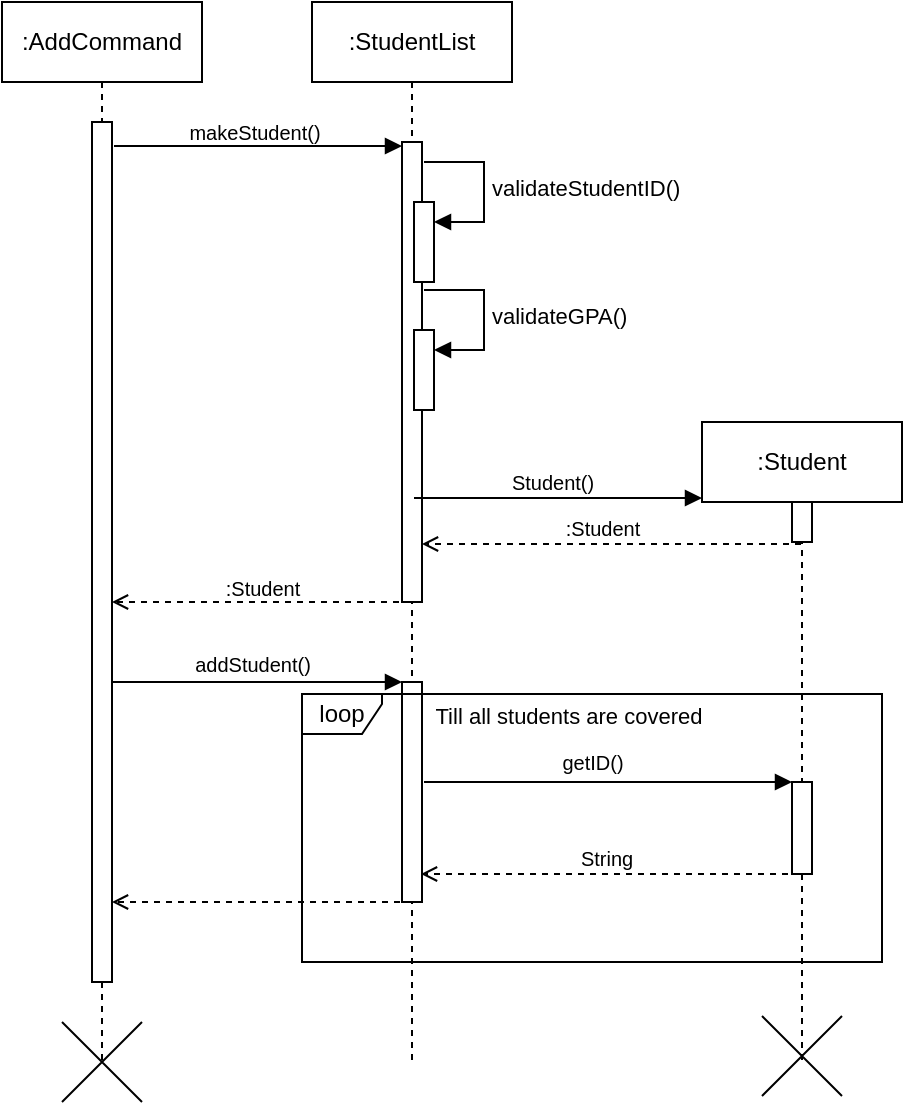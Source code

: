 <mxfile version="24.8.3">
  <diagram name="Page-1" id="QswwUnQngrrrR41rvFHV">
    <mxGraphModel dx="1434" dy="738" grid="1" gridSize="10" guides="1" tooltips="1" connect="1" arrows="1" fold="1" page="1" pageScale="1" pageWidth="850" pageHeight="1100" math="0" shadow="0">
      <root>
        <mxCell id="0" />
        <mxCell id="1" parent="0" />
        <mxCell id="MGqxOQjQ2G1yOWloJfBR-12" value=":AddCommand" style="shape=umlLifeline;perimeter=lifelinePerimeter;whiteSpace=wrap;html=1;container=1;dropTarget=0;collapsible=0;recursiveResize=0;outlineConnect=0;portConstraint=eastwest;newEdgeStyle={&quot;edgeStyle&quot;:&quot;elbowEdgeStyle&quot;,&quot;elbow&quot;:&quot;vertical&quot;,&quot;curved&quot;:0,&quot;rounded&quot;:0};" parent="1" vertex="1">
          <mxGeometry x="170" y="40" width="100" height="530" as="geometry" />
        </mxCell>
        <mxCell id="MGqxOQjQ2G1yOWloJfBR-18" value="" style="html=1;points=[[0,0,0,0,5],[0,1,0,0,-5],[1,0,0,0,5],[1,1,0,0,-5]];perimeter=orthogonalPerimeter;outlineConnect=0;targetShapes=umlLifeline;portConstraint=eastwest;newEdgeStyle={&quot;curved&quot;:0,&quot;rounded&quot;:0};" parent="MGqxOQjQ2G1yOWloJfBR-12" vertex="1">
          <mxGeometry x="45" y="60" width="10" height="430" as="geometry" />
        </mxCell>
        <mxCell id="MGqxOQjQ2G1yOWloJfBR-14" value=":Student" style="shape=umlLifeline;perimeter=lifelinePerimeter;whiteSpace=wrap;html=1;container=1;dropTarget=0;collapsible=0;recursiveResize=0;outlineConnect=0;portConstraint=eastwest;newEdgeStyle={&quot;edgeStyle&quot;:&quot;elbowEdgeStyle&quot;,&quot;elbow&quot;:&quot;vertical&quot;,&quot;curved&quot;:0,&quot;rounded&quot;:0};" parent="1" vertex="1">
          <mxGeometry x="520" y="250" width="100" height="320" as="geometry" />
        </mxCell>
        <mxCell id="MGqxOQjQ2G1yOWloJfBR-29" value="" style="html=1;points=[[0,0,0,0,5],[0,1,0,0,-5],[1,0,0,0,5],[1,1,0,0,-5]];perimeter=orthogonalPerimeter;outlineConnect=0;targetShapes=umlLifeline;portConstraint=eastwest;newEdgeStyle={&quot;curved&quot;:0,&quot;rounded&quot;:0};" parent="MGqxOQjQ2G1yOWloJfBR-14" vertex="1">
          <mxGeometry x="45" y="40" width="10" height="20" as="geometry" />
        </mxCell>
        <mxCell id="MGqxOQjQ2G1yOWloJfBR-51" value="" style="shape=umlDestroy;dashed=0;targetShapes=umlLifeline;" parent="MGqxOQjQ2G1yOWloJfBR-14" vertex="1">
          <mxGeometry x="30" y="297" width="40" height="40" as="geometry" />
        </mxCell>
        <mxCell id="MGqxOQjQ2G1yOWloJfBR-16" value=":StudentList" style="shape=umlLifeline;perimeter=lifelinePerimeter;whiteSpace=wrap;html=1;container=1;dropTarget=0;collapsible=0;recursiveResize=0;outlineConnect=0;portConstraint=eastwest;newEdgeStyle={&quot;edgeStyle&quot;:&quot;elbowEdgeStyle&quot;,&quot;elbow&quot;:&quot;vertical&quot;,&quot;curved&quot;:0,&quot;rounded&quot;:0};" parent="1" vertex="1">
          <mxGeometry x="325" y="40" width="100" height="530" as="geometry" />
        </mxCell>
        <mxCell id="MGqxOQjQ2G1yOWloJfBR-17" value="" style="html=1;points=[[0,0,0,0,5],[0,1,0,0,-5],[1,0,0,0,5],[1,1,0,0,-5]];perimeter=orthogonalPerimeter;outlineConnect=0;targetShapes=umlLifeline;portConstraint=eastwest;newEdgeStyle={&quot;curved&quot;:0,&quot;rounded&quot;:0};" parent="MGqxOQjQ2G1yOWloJfBR-16" vertex="1">
          <mxGeometry x="45" y="70" width="10" height="230" as="geometry" />
        </mxCell>
        <mxCell id="MGqxOQjQ2G1yOWloJfBR-53" value="" style="html=1;points=[[0,0,0,0,5],[0,1,0,0,-5],[1,0,0,0,5],[1,1,0,0,-5]];perimeter=orthogonalPerimeter;outlineConnect=0;targetShapes=umlLifeline;portConstraint=eastwest;newEdgeStyle={&quot;curved&quot;:0,&quot;rounded&quot;:0};" parent="MGqxOQjQ2G1yOWloJfBR-16" vertex="1">
          <mxGeometry x="51" y="100" width="10" height="40" as="geometry" />
        </mxCell>
        <mxCell id="MGqxOQjQ2G1yOWloJfBR-54" value="validateStudentID()" style="html=1;align=left;spacingLeft=2;endArrow=block;rounded=0;edgeStyle=orthogonalEdgeStyle;curved=0;rounded=0;" parent="MGqxOQjQ2G1yOWloJfBR-16" target="MGqxOQjQ2G1yOWloJfBR-53" edge="1">
          <mxGeometry relative="1" as="geometry">
            <mxPoint x="56" y="80" as="sourcePoint" />
            <Array as="points">
              <mxPoint x="86" y="110" />
            </Array>
          </mxGeometry>
        </mxCell>
        <mxCell id="MGqxOQjQ2G1yOWloJfBR-19" value="" style="html=1;verticalAlign=bottom;labelBackgroundColor=none;endArrow=block;endFill=1;rounded=0;" parent="1" edge="1">
          <mxGeometry width="160" relative="1" as="geometry">
            <mxPoint x="226" y="112" as="sourcePoint" />
            <mxPoint x="370.0" y="112" as="targetPoint" />
            <Array as="points">
              <mxPoint x="280" y="112" />
            </Array>
          </mxGeometry>
        </mxCell>
        <mxCell id="MGqxOQjQ2G1yOWloJfBR-23" value="&lt;font style=&quot;font-size: 10px;&quot;&gt;makeStudent()&lt;/font&gt;" style="text;html=1;align=center;verticalAlign=middle;resizable=0;points=[];autosize=1;strokeColor=none;fillColor=none;" parent="1" vertex="1">
          <mxGeometry x="251" y="90" width="90" height="30" as="geometry" />
        </mxCell>
        <mxCell id="MGqxOQjQ2G1yOWloJfBR-30" value="&lt;font style=&quot;font-size: 10px;&quot;&gt;Student()&lt;/font&gt;" style="text;html=1;align=center;verticalAlign=middle;resizable=0;points=[];autosize=1;strokeColor=none;fillColor=none;" parent="1" vertex="1">
          <mxGeometry x="415" y="265" width="60" height="30" as="geometry" />
        </mxCell>
        <mxCell id="MGqxOQjQ2G1yOWloJfBR-31" value="" style="html=1;verticalAlign=bottom;labelBackgroundColor=none;endArrow=open;endFill=0;dashed=1;rounded=0;" parent="1" edge="1">
          <mxGeometry width="160" relative="1" as="geometry">
            <mxPoint x="569.5" y="311" as="sourcePoint" />
            <mxPoint x="380" y="311" as="targetPoint" />
            <Array as="points">
              <mxPoint x="430" y="311" />
            </Array>
          </mxGeometry>
        </mxCell>
        <mxCell id="MGqxOQjQ2G1yOWloJfBR-33" value="&lt;font style=&quot;font-size: 10px;&quot;&gt;:Student&lt;/font&gt;" style="text;html=1;align=center;verticalAlign=middle;resizable=0;points=[];autosize=1;strokeColor=none;fillColor=none;" parent="1" vertex="1">
          <mxGeometry x="440" y="288" width="60" height="30" as="geometry" />
        </mxCell>
        <mxCell id="MGqxOQjQ2G1yOWloJfBR-34" value="" style="html=1;verticalAlign=bottom;labelBackgroundColor=none;endArrow=open;endFill=0;dashed=1;rounded=0;" parent="1" edge="1">
          <mxGeometry width="160" relative="1" as="geometry">
            <mxPoint x="374.5" y="340" as="sourcePoint" />
            <mxPoint x="225" y="340" as="targetPoint" />
            <Array as="points">
              <mxPoint x="240" y="340" />
            </Array>
          </mxGeometry>
        </mxCell>
        <mxCell id="MGqxOQjQ2G1yOWloJfBR-35" value="&lt;font style=&quot;font-size: 10px;&quot;&gt;:Student&lt;/font&gt;" style="text;html=1;align=center;verticalAlign=middle;resizable=0;points=[];autosize=1;strokeColor=none;fillColor=none;" parent="1" vertex="1">
          <mxGeometry x="270" y="318" width="60" height="30" as="geometry" />
        </mxCell>
        <mxCell id="MGqxOQjQ2G1yOWloJfBR-13" value="" style="shape=umlDestroy;dashed=0;targetShapes=umlLifeline;" parent="1" vertex="1">
          <mxGeometry x="200" y="550" width="40" height="40" as="geometry" />
        </mxCell>
        <mxCell id="MGqxOQjQ2G1yOWloJfBR-37" value="&lt;font style=&quot;font-size: 10px;&quot;&gt;addStudent()&lt;/font&gt;" style="text;html=1;align=center;verticalAlign=middle;resizable=0;points=[];autosize=1;strokeColor=none;fillColor=none;" parent="1" vertex="1">
          <mxGeometry x="255" y="356" width="80" height="30" as="geometry" />
        </mxCell>
        <mxCell id="MGqxOQjQ2G1yOWloJfBR-45" value="" style="html=1;verticalAlign=bottom;labelBackgroundColor=none;endArrow=open;endFill=0;dashed=1;rounded=0;" parent="1" edge="1">
          <mxGeometry width="160" relative="1" as="geometry">
            <mxPoint x="375" y="490" as="sourcePoint" />
            <mxPoint x="225" y="490" as="targetPoint" />
            <Array as="points">
              <mxPoint x="240" y="490" />
            </Array>
          </mxGeometry>
        </mxCell>
        <mxCell id="MGqxOQjQ2G1yOWloJfBR-55" value="" style="html=1;verticalAlign=bottom;labelBackgroundColor=none;endArrow=block;endFill=1;rounded=0;" parent="1" edge="1">
          <mxGeometry width="160" relative="1" as="geometry">
            <mxPoint x="376" y="288" as="sourcePoint" />
            <mxPoint x="520.0" y="288" as="targetPoint" />
            <Array as="points">
              <mxPoint x="430" y="288" />
            </Array>
          </mxGeometry>
        </mxCell>
        <mxCell id="MGqxOQjQ2G1yOWloJfBR-57" value="" style="html=1;points=[[0,0,0,0,5],[0,1,0,0,-5],[1,0,0,0,5],[1,1,0,0,-5]];perimeter=orthogonalPerimeter;outlineConnect=0;targetShapes=umlLifeline;portConstraint=eastwest;newEdgeStyle={&quot;curved&quot;:0,&quot;rounded&quot;:0};" parent="1" vertex="1">
          <mxGeometry x="376" y="204" width="10" height="40" as="geometry" />
        </mxCell>
        <mxCell id="MGqxOQjQ2G1yOWloJfBR-58" value="validateGPA()" style="html=1;align=left;spacingLeft=2;endArrow=block;rounded=0;edgeStyle=orthogonalEdgeStyle;curved=0;rounded=0;" parent="1" target="MGqxOQjQ2G1yOWloJfBR-57" edge="1">
          <mxGeometry relative="1" as="geometry">
            <mxPoint x="381" y="184" as="sourcePoint" />
            <Array as="points">
              <mxPoint x="411" y="214" />
            </Array>
          </mxGeometry>
        </mxCell>
        <mxCell id="MGqxOQjQ2G1yOWloJfBR-59" value="" style="html=1;verticalAlign=bottom;labelBackgroundColor=none;endArrow=block;endFill=1;rounded=0;" parent="1" source="MGqxOQjQ2G1yOWloJfBR-18" target="MGqxOQjQ2G1yOWloJfBR-36" edge="1">
          <mxGeometry width="160" relative="1" as="geometry">
            <mxPoint x="225" y="420" as="sourcePoint" />
            <mxPoint x="372" y="420" as="targetPoint" />
            <Array as="points" />
          </mxGeometry>
        </mxCell>
        <mxCell id="MGqxOQjQ2G1yOWloJfBR-36" value="" style="html=1;points=[[0,0,0,0,5],[0,1,0,0,-5],[1,0,0,0,5],[1,1,0,0,-5]];perimeter=orthogonalPerimeter;outlineConnect=0;targetShapes=umlLifeline;portConstraint=eastwest;newEdgeStyle={&quot;curved&quot;:0,&quot;rounded&quot;:0};" parent="1" vertex="1">
          <mxGeometry x="370" y="380" width="10" height="110" as="geometry" />
        </mxCell>
        <mxCell id="bRAfozmAARelQXzZuAZ5-1" value="loop" style="shape=umlFrame;whiteSpace=wrap;html=1;pointerEvents=0;recursiveResize=0;container=1;collapsible=0;width=40;height=20;" vertex="1" parent="1">
          <mxGeometry x="320" y="386" width="290" height="134" as="geometry" />
        </mxCell>
        <mxCell id="bRAfozmAARelQXzZuAZ5-2" value="&lt;font style=&quot;font-size: 11px;&quot;&gt;Till all students are covered&lt;/font&gt;" style="text;html=1;align=center;verticalAlign=middle;resizable=0;points=[];autosize=1;strokeColor=none;fillColor=none;" vertex="1" parent="bRAfozmAARelQXzZuAZ5-1">
          <mxGeometry x="53" y="-4" width="160" height="30" as="geometry" />
        </mxCell>
        <mxCell id="bRAfozmAARelQXzZuAZ5-3" value="" style="html=1;points=[[0,0,0,0,5],[0,1,0,0,-5],[1,0,0,0,5],[1,1,0,0,-5]];perimeter=orthogonalPerimeter;outlineConnect=0;targetShapes=umlLifeline;portConstraint=eastwest;newEdgeStyle={&quot;curved&quot;:0,&quot;rounded&quot;:0};" vertex="1" parent="bRAfozmAARelQXzZuAZ5-1">
          <mxGeometry x="245" y="44" width="10" height="46" as="geometry" />
        </mxCell>
        <mxCell id="bRAfozmAARelQXzZuAZ5-4" value="" style="html=1;verticalAlign=bottom;labelBackgroundColor=none;endArrow=block;endFill=1;rounded=0;" edge="1" parent="bRAfozmAARelQXzZuAZ5-1" target="bRAfozmAARelQXzZuAZ5-3">
          <mxGeometry width="160" relative="1" as="geometry">
            <mxPoint x="61" y="44" as="sourcePoint" />
            <mxPoint x="205.0" y="44" as="targetPoint" />
            <Array as="points">
              <mxPoint x="115" y="44" />
            </Array>
          </mxGeometry>
        </mxCell>
        <mxCell id="bRAfozmAARelQXzZuAZ5-5" value="&lt;font style=&quot;font-size: 10px;&quot;&gt;getID()&lt;/font&gt;" style="text;html=1;align=center;verticalAlign=middle;resizable=0;points=[];autosize=1;strokeColor=none;fillColor=none;" vertex="1" parent="bRAfozmAARelQXzZuAZ5-1">
          <mxGeometry x="120" y="19" width="50" height="30" as="geometry" />
        </mxCell>
        <mxCell id="bRAfozmAARelQXzZuAZ5-6" value="" style="html=1;verticalAlign=bottom;labelBackgroundColor=none;endArrow=open;endFill=0;dashed=1;rounded=0;" edge="1" parent="bRAfozmAARelQXzZuAZ5-1">
          <mxGeometry width="160" relative="1" as="geometry">
            <mxPoint x="249" y="90" as="sourcePoint" />
            <mxPoint x="59.5" y="90" as="targetPoint" />
            <Array as="points">
              <mxPoint x="109.5" y="90" />
            </Array>
          </mxGeometry>
        </mxCell>
        <mxCell id="bRAfozmAARelQXzZuAZ5-7" value="&lt;font style=&quot;font-size: 10px;&quot;&gt;String&lt;/font&gt;" style="text;html=1;align=center;verticalAlign=middle;resizable=0;points=[];autosize=1;strokeColor=none;fillColor=none;" vertex="1" parent="bRAfozmAARelQXzZuAZ5-1">
          <mxGeometry x="127" y="67" width="50" height="30" as="geometry" />
        </mxCell>
      </root>
    </mxGraphModel>
  </diagram>
</mxfile>
